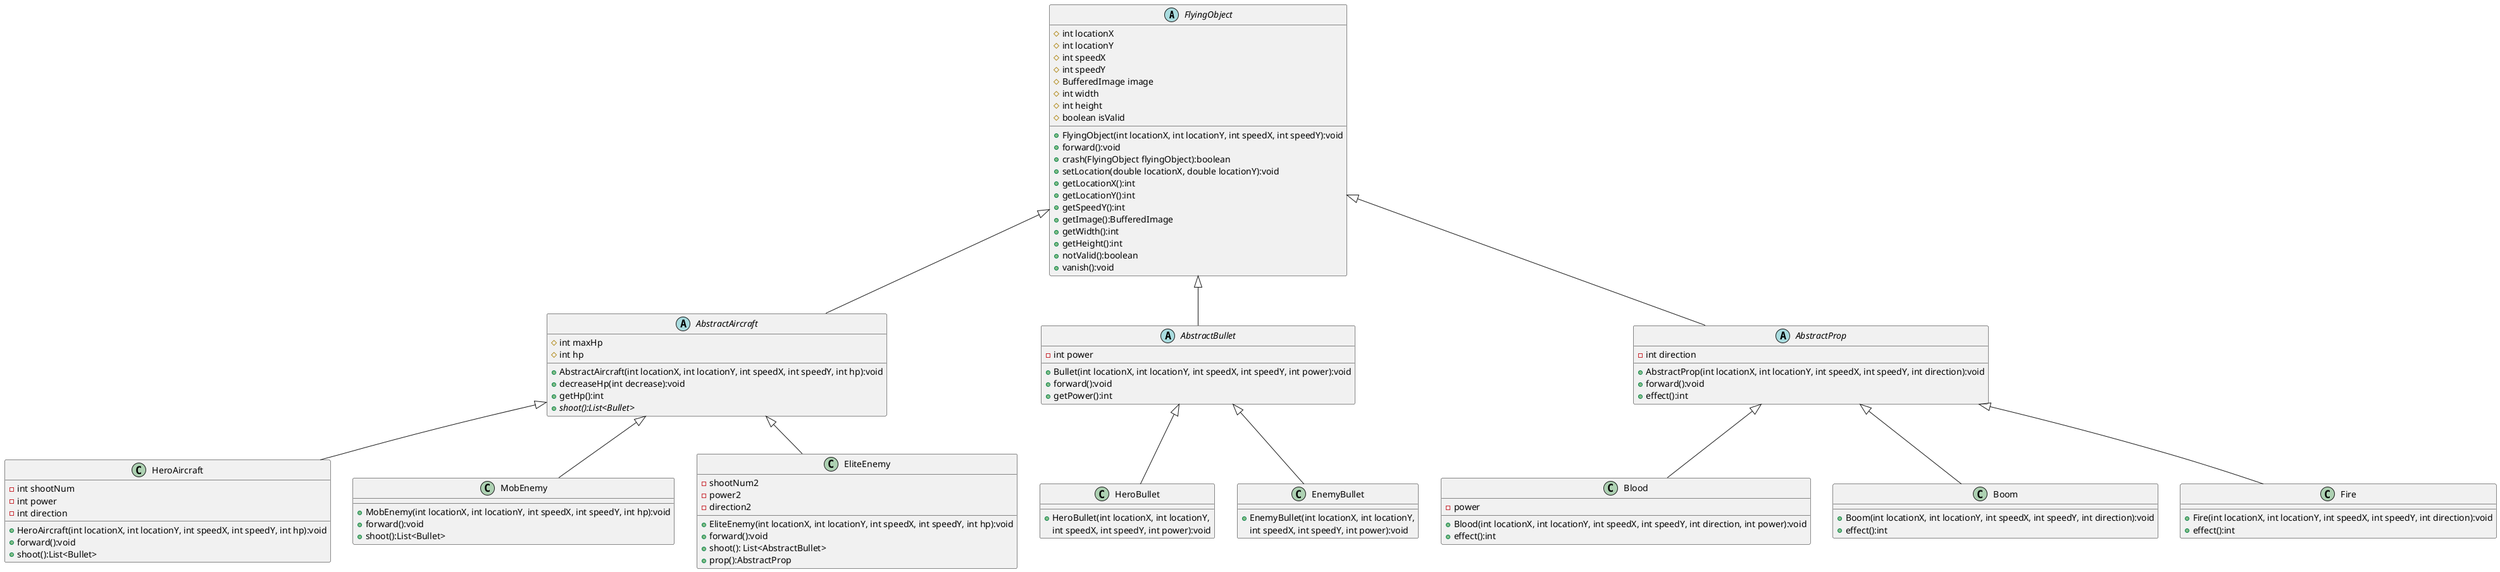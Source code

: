 @startuml
'https://plantuml.com/class-diagram

abstract class FlyingObject
{
    # int locationX
    # int locationY
    # int speedX
    # int speedY
    # BufferedImage image
    # int width
    # int height
    # boolean isValid

    + FlyingObject(int locationX, int locationY, int speedX, int speedY):void
    + forward():void
    + crash(FlyingObject flyingObject):boolean
    + setLocation(double locationX, double locationY):void
    + getLocationX():int
    + getLocationY():int
    + getSpeedY():int
    + getImage():BufferedImage
    + getWidth():int
    + getHeight():int
    + notValid():boolean
    + vanish():void
}
abstract class AbstractAircraft
{
	# int maxHp
    # int hp
    + AbstractAircraft(int locationX, int locationY, int speedX, int speedY, int hp):void
    + decreaseHp(int decrease):void
    + getHp():int
    + {abstract} shoot():List<Bullet>
 }

abstract class AbstractBullet
{
    - int power
    + Bullet(int locationX, int locationY, int speedX, int speedY, int power):void
    + forward():void
	+ getPower():int
}

abstract class AbstractProp{
    - int direction
    + AbstractProp(int locationX, int locationY, int speedX, int speedY, int direction):void
    + forward():void
    + effect():int
}

FlyingObject <|-- AbstractAircraft
FlyingObject <|-- AbstractBullet
FlyingObject <|-- AbstractProp

AbstractAircraft <|-- HeroAircraft
AbstractAircraft <|-- MobEnemy
AbstractAircraft <|-- EliteEnemy

AbstractBullet <|-- HeroBullet
AbstractBullet <|-- EnemyBullet

AbstractProp <|-- Blood
AbstractProp <|-- Boom
AbstractProp <|-- Fire

class HeroAircraft {
    - int shootNum
    - int power
    - int direction
    + HeroAircraft(int locationX, int locationY, int speedX, int speedY, int hp):void
    + forward():void
    + shoot():List<Bullet>
}

class MobEnemy {
    + MobEnemy(int locationX, int locationY, int speedX, int speedY, int hp):void
    + forward():void
    + shoot():List<Bullet>
}

class EliteEnemy{
    - shootNum2
    - power2
    - direction2
    + EliteEnemy(int locationX, int locationY, int speedX, int speedY, int hp):void
    + forward():void
    + shoot(): List<AbstractBullet>
    + prop():AbstractProp
}
class HeroBullet {
    + HeroBullet(int locationX, int locationY,
     int speedX, int speedY, int power):void
}

class EnemyBullet {
    + EnemyBullet(int locationX, int locationY,
     int speedX, int speedY, int power):void
}

class Blood {
    - power
    + Blood(int locationX, int locationY, int speedX, int speedY, int direction, int power):void
    + effect():int
}

class Boom {
    + Boom(int locationX, int locationY, int speedX, int speedY, int direction):void
    + effect():int
}

class Fire {
    + Fire(int locationX, int locationY, int speedX, int speedY, int direction):void
    + effect():int
}
@enduml